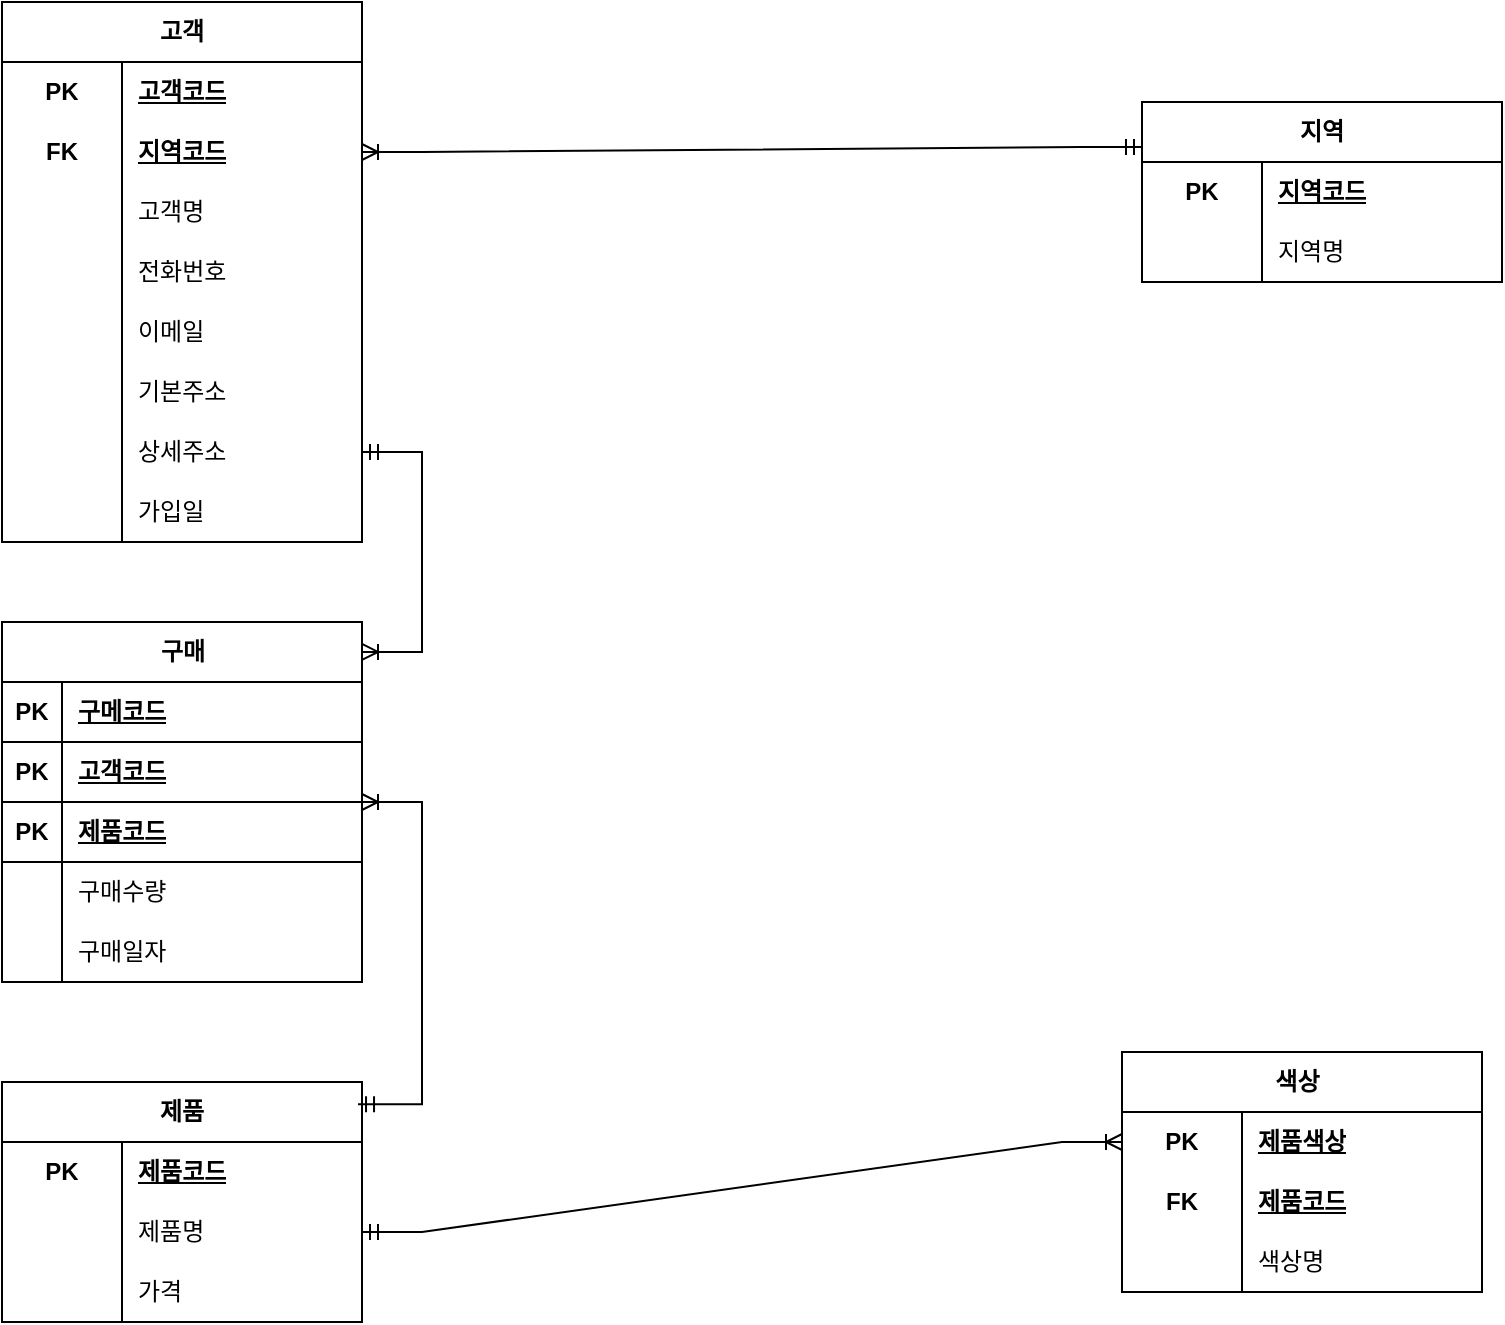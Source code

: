 <mxfile version="23.0.2" type="github" pages="2">
  <diagram name="릴레이션" id="ezuB_c45EYs4TVL3DH2z">
    <mxGraphModel dx="880" dy="783" grid="1" gridSize="10" guides="1" tooltips="1" connect="1" arrows="1" fold="1" page="1" pageScale="1" pageWidth="827" pageHeight="1169" math="0" shadow="0">
      <root>
        <mxCell id="0" />
        <mxCell id="1" parent="0" />
        <mxCell id="uNgEk1ggKTEZdZ-Ui9ki-14" value="고객" style="shape=table;startSize=30;container=1;collapsible=1;childLayout=tableLayout;fixedRows=1;rowLines=0;fontStyle=1;align=center;resizeLast=1;html=1;whiteSpace=wrap;" vertex="1" parent="1">
          <mxGeometry x="60" y="30" width="180" height="270" as="geometry" />
        </mxCell>
        <mxCell id="uNgEk1ggKTEZdZ-Ui9ki-15" value="" style="shape=tableRow;horizontal=0;startSize=0;swimlaneHead=0;swimlaneBody=0;fillColor=none;collapsible=0;dropTarget=0;points=[[0,0.5],[1,0.5]];portConstraint=eastwest;top=0;left=0;right=0;bottom=0;html=1;" vertex="1" parent="uNgEk1ggKTEZdZ-Ui9ki-14">
          <mxGeometry y="30" width="180" height="30" as="geometry" />
        </mxCell>
        <mxCell id="uNgEk1ggKTEZdZ-Ui9ki-16" value="PK" style="shape=partialRectangle;connectable=0;fillColor=none;top=0;left=0;bottom=0;right=0;fontStyle=1;overflow=hidden;html=1;whiteSpace=wrap;" vertex="1" parent="uNgEk1ggKTEZdZ-Ui9ki-15">
          <mxGeometry width="60" height="30" as="geometry">
            <mxRectangle width="60" height="30" as="alternateBounds" />
          </mxGeometry>
        </mxCell>
        <mxCell id="uNgEk1ggKTEZdZ-Ui9ki-17" value="고객코드" style="shape=partialRectangle;connectable=0;fillColor=none;top=0;left=0;bottom=0;right=0;align=left;spacingLeft=6;fontStyle=5;overflow=hidden;html=1;whiteSpace=wrap;" vertex="1" parent="uNgEk1ggKTEZdZ-Ui9ki-15">
          <mxGeometry x="60" width="120" height="30" as="geometry">
            <mxRectangle width="120" height="30" as="alternateBounds" />
          </mxGeometry>
        </mxCell>
        <mxCell id="oqtkTmC7rJTMlchcro2h-4" value="" style="shape=tableRow;horizontal=0;startSize=0;swimlaneHead=0;swimlaneBody=0;fillColor=none;collapsible=0;dropTarget=0;points=[[0,0.5],[1,0.5]];portConstraint=eastwest;top=0;left=0;right=0;bottom=0;html=1;" vertex="1" parent="uNgEk1ggKTEZdZ-Ui9ki-14">
          <mxGeometry y="60" width="180" height="30" as="geometry" />
        </mxCell>
        <mxCell id="oqtkTmC7rJTMlchcro2h-5" value="FK" style="shape=partialRectangle;connectable=0;fillColor=none;top=0;left=0;bottom=0;right=0;fontStyle=1;overflow=hidden;html=1;whiteSpace=wrap;" vertex="1" parent="oqtkTmC7rJTMlchcro2h-4">
          <mxGeometry width="60" height="30" as="geometry">
            <mxRectangle width="60" height="30" as="alternateBounds" />
          </mxGeometry>
        </mxCell>
        <mxCell id="oqtkTmC7rJTMlchcro2h-6" value="지역코드" style="shape=partialRectangle;connectable=0;fillColor=none;top=0;left=0;bottom=0;right=0;align=left;spacingLeft=6;fontStyle=5;overflow=hidden;html=1;whiteSpace=wrap;" vertex="1" parent="oqtkTmC7rJTMlchcro2h-4">
          <mxGeometry x="60" width="120" height="30" as="geometry">
            <mxRectangle width="120" height="30" as="alternateBounds" />
          </mxGeometry>
        </mxCell>
        <mxCell id="uNgEk1ggKTEZdZ-Ui9ki-21" value="" style="shape=tableRow;horizontal=0;startSize=0;swimlaneHead=0;swimlaneBody=0;fillColor=none;collapsible=0;dropTarget=0;points=[[0,0.5],[1,0.5]];portConstraint=eastwest;top=0;left=0;right=0;bottom=0;html=1;" vertex="1" parent="uNgEk1ggKTEZdZ-Ui9ki-14">
          <mxGeometry y="90" width="180" height="30" as="geometry" />
        </mxCell>
        <mxCell id="uNgEk1ggKTEZdZ-Ui9ki-22" value="" style="shape=partialRectangle;connectable=0;fillColor=none;top=0;left=0;bottom=0;right=0;editable=1;overflow=hidden;html=1;whiteSpace=wrap;" vertex="1" parent="uNgEk1ggKTEZdZ-Ui9ki-21">
          <mxGeometry width="60" height="30" as="geometry">
            <mxRectangle width="60" height="30" as="alternateBounds" />
          </mxGeometry>
        </mxCell>
        <mxCell id="uNgEk1ggKTEZdZ-Ui9ki-23" value="고객명&lt;span style=&quot;white-space: pre;&quot;&gt;&#x9;&lt;/span&gt;" style="shape=partialRectangle;connectable=0;fillColor=none;top=0;left=0;bottom=0;right=0;align=left;spacingLeft=6;overflow=hidden;html=1;whiteSpace=wrap;" vertex="1" parent="uNgEk1ggKTEZdZ-Ui9ki-21">
          <mxGeometry x="60" width="120" height="30" as="geometry">
            <mxRectangle width="120" height="30" as="alternateBounds" />
          </mxGeometry>
        </mxCell>
        <mxCell id="uNgEk1ggKTEZdZ-Ui9ki-24" value="" style="shape=tableRow;horizontal=0;startSize=0;swimlaneHead=0;swimlaneBody=0;fillColor=none;collapsible=0;dropTarget=0;points=[[0,0.5],[1,0.5]];portConstraint=eastwest;top=0;left=0;right=0;bottom=0;html=1;" vertex="1" parent="uNgEk1ggKTEZdZ-Ui9ki-14">
          <mxGeometry y="120" width="180" height="30" as="geometry" />
        </mxCell>
        <mxCell id="uNgEk1ggKTEZdZ-Ui9ki-25" value="" style="shape=partialRectangle;connectable=0;fillColor=none;top=0;left=0;bottom=0;right=0;editable=1;overflow=hidden;html=1;whiteSpace=wrap;" vertex="1" parent="uNgEk1ggKTEZdZ-Ui9ki-24">
          <mxGeometry width="60" height="30" as="geometry">
            <mxRectangle width="60" height="30" as="alternateBounds" />
          </mxGeometry>
        </mxCell>
        <mxCell id="uNgEk1ggKTEZdZ-Ui9ki-26" value="전화번호" style="shape=partialRectangle;connectable=0;fillColor=none;top=0;left=0;bottom=0;right=0;align=left;spacingLeft=6;overflow=hidden;html=1;whiteSpace=wrap;" vertex="1" parent="uNgEk1ggKTEZdZ-Ui9ki-24">
          <mxGeometry x="60" width="120" height="30" as="geometry">
            <mxRectangle width="120" height="30" as="alternateBounds" />
          </mxGeometry>
        </mxCell>
        <mxCell id="uNgEk1ggKTEZdZ-Ui9ki-40" value="" style="shape=tableRow;horizontal=0;startSize=0;swimlaneHead=0;swimlaneBody=0;fillColor=none;collapsible=0;dropTarget=0;points=[[0,0.5],[1,0.5]];portConstraint=eastwest;top=0;left=0;right=0;bottom=0;html=1;" vertex="1" parent="uNgEk1ggKTEZdZ-Ui9ki-14">
          <mxGeometry y="150" width="180" height="30" as="geometry" />
        </mxCell>
        <mxCell id="uNgEk1ggKTEZdZ-Ui9ki-41" value="" style="shape=partialRectangle;connectable=0;fillColor=none;top=0;left=0;bottom=0;right=0;editable=1;overflow=hidden;html=1;whiteSpace=wrap;" vertex="1" parent="uNgEk1ggKTEZdZ-Ui9ki-40">
          <mxGeometry width="60" height="30" as="geometry">
            <mxRectangle width="60" height="30" as="alternateBounds" />
          </mxGeometry>
        </mxCell>
        <mxCell id="uNgEk1ggKTEZdZ-Ui9ki-42" value="이메일" style="shape=partialRectangle;connectable=0;fillColor=none;top=0;left=0;bottom=0;right=0;align=left;spacingLeft=6;overflow=hidden;html=1;whiteSpace=wrap;" vertex="1" parent="uNgEk1ggKTEZdZ-Ui9ki-40">
          <mxGeometry x="60" width="120" height="30" as="geometry">
            <mxRectangle width="120" height="30" as="alternateBounds" />
          </mxGeometry>
        </mxCell>
        <mxCell id="uNgEk1ggKTEZdZ-Ui9ki-43" value="" style="shape=tableRow;horizontal=0;startSize=0;swimlaneHead=0;swimlaneBody=0;fillColor=none;collapsible=0;dropTarget=0;points=[[0,0.5],[1,0.5]];portConstraint=eastwest;top=0;left=0;right=0;bottom=0;html=1;" vertex="1" parent="uNgEk1ggKTEZdZ-Ui9ki-14">
          <mxGeometry y="180" width="180" height="30" as="geometry" />
        </mxCell>
        <mxCell id="uNgEk1ggKTEZdZ-Ui9ki-44" value="" style="shape=partialRectangle;connectable=0;fillColor=none;top=0;left=0;bottom=0;right=0;editable=1;overflow=hidden;html=1;whiteSpace=wrap;" vertex="1" parent="uNgEk1ggKTEZdZ-Ui9ki-43">
          <mxGeometry width="60" height="30" as="geometry">
            <mxRectangle width="60" height="30" as="alternateBounds" />
          </mxGeometry>
        </mxCell>
        <mxCell id="uNgEk1ggKTEZdZ-Ui9ki-45" value="기본주소&lt;span style=&quot;white-space: pre;&quot;&gt;&#x9;&lt;/span&gt;" style="shape=partialRectangle;connectable=0;fillColor=none;top=0;left=0;bottom=0;right=0;align=left;spacingLeft=6;overflow=hidden;html=1;whiteSpace=wrap;" vertex="1" parent="uNgEk1ggKTEZdZ-Ui9ki-43">
          <mxGeometry x="60" width="120" height="30" as="geometry">
            <mxRectangle width="120" height="30" as="alternateBounds" />
          </mxGeometry>
        </mxCell>
        <mxCell id="uNgEk1ggKTEZdZ-Ui9ki-46" value="" style="shape=tableRow;horizontal=0;startSize=0;swimlaneHead=0;swimlaneBody=0;fillColor=none;collapsible=0;dropTarget=0;points=[[0,0.5],[1,0.5]];portConstraint=eastwest;top=0;left=0;right=0;bottom=0;html=1;" vertex="1" parent="uNgEk1ggKTEZdZ-Ui9ki-14">
          <mxGeometry y="210" width="180" height="30" as="geometry" />
        </mxCell>
        <mxCell id="uNgEk1ggKTEZdZ-Ui9ki-47" value="" style="shape=partialRectangle;connectable=0;fillColor=none;top=0;left=0;bottom=0;right=0;editable=1;overflow=hidden;html=1;whiteSpace=wrap;" vertex="1" parent="uNgEk1ggKTEZdZ-Ui9ki-46">
          <mxGeometry width="60" height="30" as="geometry">
            <mxRectangle width="60" height="30" as="alternateBounds" />
          </mxGeometry>
        </mxCell>
        <mxCell id="uNgEk1ggKTEZdZ-Ui9ki-48" value="상세주소" style="shape=partialRectangle;connectable=0;fillColor=none;top=0;left=0;bottom=0;right=0;align=left;spacingLeft=6;overflow=hidden;html=1;whiteSpace=wrap;" vertex="1" parent="uNgEk1ggKTEZdZ-Ui9ki-46">
          <mxGeometry x="60" width="120" height="30" as="geometry">
            <mxRectangle width="120" height="30" as="alternateBounds" />
          </mxGeometry>
        </mxCell>
        <mxCell id="uNgEk1ggKTEZdZ-Ui9ki-49" value="" style="shape=tableRow;horizontal=0;startSize=0;swimlaneHead=0;swimlaneBody=0;fillColor=none;collapsible=0;dropTarget=0;points=[[0,0.5],[1,0.5]];portConstraint=eastwest;top=0;left=0;right=0;bottom=0;html=1;" vertex="1" parent="uNgEk1ggKTEZdZ-Ui9ki-14">
          <mxGeometry y="240" width="180" height="30" as="geometry" />
        </mxCell>
        <mxCell id="uNgEk1ggKTEZdZ-Ui9ki-50" value="" style="shape=partialRectangle;connectable=0;fillColor=none;top=0;left=0;bottom=0;right=0;editable=1;overflow=hidden;html=1;whiteSpace=wrap;" vertex="1" parent="uNgEk1ggKTEZdZ-Ui9ki-49">
          <mxGeometry width="60" height="30" as="geometry">
            <mxRectangle width="60" height="30" as="alternateBounds" />
          </mxGeometry>
        </mxCell>
        <mxCell id="uNgEk1ggKTEZdZ-Ui9ki-51" value="가입일" style="shape=partialRectangle;connectable=0;fillColor=none;top=0;left=0;bottom=0;right=0;align=left;spacingLeft=6;overflow=hidden;html=1;whiteSpace=wrap;" vertex="1" parent="uNgEk1ggKTEZdZ-Ui9ki-49">
          <mxGeometry x="60" width="120" height="30" as="geometry">
            <mxRectangle width="120" height="30" as="alternateBounds" />
          </mxGeometry>
        </mxCell>
        <mxCell id="uNgEk1ggKTEZdZ-Ui9ki-27" value="지역" style="shape=table;startSize=30;container=1;collapsible=1;childLayout=tableLayout;fixedRows=1;rowLines=0;fontStyle=1;align=center;resizeLast=1;html=1;whiteSpace=wrap;" vertex="1" parent="1">
          <mxGeometry x="630" y="80" width="180" height="90" as="geometry" />
        </mxCell>
        <mxCell id="uNgEk1ggKTEZdZ-Ui9ki-28" value="" style="shape=tableRow;horizontal=0;startSize=0;swimlaneHead=0;swimlaneBody=0;fillColor=none;collapsible=0;dropTarget=0;points=[[0,0.5],[1,0.5]];portConstraint=eastwest;top=0;left=0;right=0;bottom=0;html=1;" vertex="1" parent="uNgEk1ggKTEZdZ-Ui9ki-27">
          <mxGeometry y="30" width="180" height="30" as="geometry" />
        </mxCell>
        <mxCell id="uNgEk1ggKTEZdZ-Ui9ki-29" value="PK" style="shape=partialRectangle;connectable=0;fillColor=none;top=0;left=0;bottom=0;right=0;fontStyle=1;overflow=hidden;html=1;whiteSpace=wrap;" vertex="1" parent="uNgEk1ggKTEZdZ-Ui9ki-28">
          <mxGeometry width="60" height="30" as="geometry">
            <mxRectangle width="60" height="30" as="alternateBounds" />
          </mxGeometry>
        </mxCell>
        <mxCell id="uNgEk1ggKTEZdZ-Ui9ki-30" value="지역코드" style="shape=partialRectangle;connectable=0;fillColor=none;top=0;left=0;bottom=0;right=0;align=left;spacingLeft=6;fontStyle=5;overflow=hidden;html=1;whiteSpace=wrap;" vertex="1" parent="uNgEk1ggKTEZdZ-Ui9ki-28">
          <mxGeometry x="60" width="120" height="30" as="geometry">
            <mxRectangle width="120" height="30" as="alternateBounds" />
          </mxGeometry>
        </mxCell>
        <mxCell id="uNgEk1ggKTEZdZ-Ui9ki-34" value="" style="shape=tableRow;horizontal=0;startSize=0;swimlaneHead=0;swimlaneBody=0;fillColor=none;collapsible=0;dropTarget=0;points=[[0,0.5],[1,0.5]];portConstraint=eastwest;top=0;left=0;right=0;bottom=0;html=1;" vertex="1" parent="uNgEk1ggKTEZdZ-Ui9ki-27">
          <mxGeometry y="60" width="180" height="30" as="geometry" />
        </mxCell>
        <mxCell id="uNgEk1ggKTEZdZ-Ui9ki-35" value="" style="shape=partialRectangle;connectable=0;fillColor=none;top=0;left=0;bottom=0;right=0;editable=1;overflow=hidden;html=1;whiteSpace=wrap;" vertex="1" parent="uNgEk1ggKTEZdZ-Ui9ki-34">
          <mxGeometry width="60" height="30" as="geometry">
            <mxRectangle width="60" height="30" as="alternateBounds" />
          </mxGeometry>
        </mxCell>
        <mxCell id="uNgEk1ggKTEZdZ-Ui9ki-36" value="지역명" style="shape=partialRectangle;connectable=0;fillColor=none;top=0;left=0;bottom=0;right=0;align=left;spacingLeft=6;overflow=hidden;html=1;whiteSpace=wrap;" vertex="1" parent="uNgEk1ggKTEZdZ-Ui9ki-34">
          <mxGeometry x="60" width="120" height="30" as="geometry">
            <mxRectangle width="120" height="30" as="alternateBounds" />
          </mxGeometry>
        </mxCell>
        <mxCell id="uNgEk1ggKTEZdZ-Ui9ki-65" value="" style="edgeStyle=entityRelationEdgeStyle;fontSize=12;html=1;endArrow=ERoneToMany;startArrow=ERmandOne;rounded=0;entryX=1;entryY=0.5;entryDx=0;entryDy=0;exitX=0;exitY=0.25;exitDx=0;exitDy=0;" edge="1" parent="1" source="uNgEk1ggKTEZdZ-Ui9ki-27" target="oqtkTmC7rJTMlchcro2h-4">
          <mxGeometry width="100" height="100" relative="1" as="geometry">
            <mxPoint x="360" y="450" as="sourcePoint" />
            <mxPoint x="460" y="350" as="targetPoint" />
          </mxGeometry>
        </mxCell>
        <mxCell id="uNgEk1ggKTEZdZ-Ui9ki-82" value="색상&lt;span style=&quot;white-space: pre;&quot;&gt;&#x9;&lt;/span&gt;" style="shape=table;startSize=30;container=1;collapsible=1;childLayout=tableLayout;fixedRows=1;rowLines=0;fontStyle=1;align=center;resizeLast=1;html=1;whiteSpace=wrap;" vertex="1" parent="1">
          <mxGeometry x="620" y="555" width="180" height="120" as="geometry" />
        </mxCell>
        <mxCell id="uNgEk1ggKTEZdZ-Ui9ki-83" value="" style="shape=tableRow;horizontal=0;startSize=0;swimlaneHead=0;swimlaneBody=0;fillColor=none;collapsible=0;dropTarget=0;points=[[0,0.5],[1,0.5]];portConstraint=eastwest;top=0;left=0;right=0;bottom=0;html=1;" vertex="1" parent="uNgEk1ggKTEZdZ-Ui9ki-82">
          <mxGeometry y="30" width="180" height="30" as="geometry" />
        </mxCell>
        <mxCell id="uNgEk1ggKTEZdZ-Ui9ki-84" value="PK" style="shape=partialRectangle;connectable=0;fillColor=none;top=0;left=0;bottom=0;right=0;fontStyle=1;overflow=hidden;html=1;whiteSpace=wrap;" vertex="1" parent="uNgEk1ggKTEZdZ-Ui9ki-83">
          <mxGeometry width="60" height="30" as="geometry">
            <mxRectangle width="60" height="30" as="alternateBounds" />
          </mxGeometry>
        </mxCell>
        <mxCell id="uNgEk1ggKTEZdZ-Ui9ki-85" value="제품색상" style="shape=partialRectangle;connectable=0;fillColor=none;top=0;left=0;bottom=0;right=0;align=left;spacingLeft=6;fontStyle=5;overflow=hidden;html=1;whiteSpace=wrap;" vertex="1" parent="uNgEk1ggKTEZdZ-Ui9ki-83">
          <mxGeometry x="60" width="120" height="30" as="geometry">
            <mxRectangle width="120" height="30" as="alternateBounds" />
          </mxGeometry>
        </mxCell>
        <mxCell id="oqtkTmC7rJTMlchcro2h-7" value="" style="shape=tableRow;horizontal=0;startSize=0;swimlaneHead=0;swimlaneBody=0;fillColor=none;collapsible=0;dropTarget=0;points=[[0,0.5],[1,0.5]];portConstraint=eastwest;top=0;left=0;right=0;bottom=0;html=1;" vertex="1" parent="uNgEk1ggKTEZdZ-Ui9ki-82">
          <mxGeometry y="60" width="180" height="30" as="geometry" />
        </mxCell>
        <mxCell id="oqtkTmC7rJTMlchcro2h-8" value="FK" style="shape=partialRectangle;connectable=0;fillColor=none;top=0;left=0;bottom=0;right=0;fontStyle=1;overflow=hidden;html=1;whiteSpace=wrap;" vertex="1" parent="oqtkTmC7rJTMlchcro2h-7">
          <mxGeometry width="60" height="30" as="geometry">
            <mxRectangle width="60" height="30" as="alternateBounds" />
          </mxGeometry>
        </mxCell>
        <mxCell id="oqtkTmC7rJTMlchcro2h-9" value="제품코드" style="shape=partialRectangle;connectable=0;fillColor=none;top=0;left=0;bottom=0;right=0;align=left;spacingLeft=6;fontStyle=5;overflow=hidden;html=1;whiteSpace=wrap;" vertex="1" parent="oqtkTmC7rJTMlchcro2h-7">
          <mxGeometry x="60" width="120" height="30" as="geometry">
            <mxRectangle width="120" height="30" as="alternateBounds" />
          </mxGeometry>
        </mxCell>
        <mxCell id="oqtkTmC7rJTMlchcro2h-19" value="" style="shape=tableRow;horizontal=0;startSize=0;swimlaneHead=0;swimlaneBody=0;fillColor=none;collapsible=0;dropTarget=0;points=[[0,0.5],[1,0.5]];portConstraint=eastwest;top=0;left=0;right=0;bottom=0;" vertex="1" parent="uNgEk1ggKTEZdZ-Ui9ki-82">
          <mxGeometry y="90" width="180" height="30" as="geometry" />
        </mxCell>
        <mxCell id="oqtkTmC7rJTMlchcro2h-20" value="" style="shape=partialRectangle;connectable=0;fillColor=none;top=0;left=0;bottom=0;right=0;editable=1;overflow=hidden;whiteSpace=wrap;html=1;" vertex="1" parent="oqtkTmC7rJTMlchcro2h-19">
          <mxGeometry width="60" height="30" as="geometry">
            <mxRectangle width="60" height="30" as="alternateBounds" />
          </mxGeometry>
        </mxCell>
        <mxCell id="oqtkTmC7rJTMlchcro2h-21" value="색상명" style="shape=partialRectangle;connectable=0;fillColor=none;top=0;left=0;bottom=0;right=0;align=left;spacingLeft=6;overflow=hidden;whiteSpace=wrap;html=1;" vertex="1" parent="oqtkTmC7rJTMlchcro2h-19">
          <mxGeometry x="60" width="120" height="30" as="geometry">
            <mxRectangle width="120" height="30" as="alternateBounds" />
          </mxGeometry>
        </mxCell>
        <mxCell id="uNgEk1ggKTEZdZ-Ui9ki-89" value="" style="edgeStyle=entityRelationEdgeStyle;fontSize=12;html=1;endArrow=ERoneToMany;startArrow=ERmandOne;rounded=0;exitX=1;exitY=0.5;exitDx=0;exitDy=0;entryX=0;entryY=0.5;entryDx=0;entryDy=0;" edge="1" parent="1" target="uNgEk1ggKTEZdZ-Ui9ki-83">
          <mxGeometry width="100" height="100" relative="1" as="geometry">
            <mxPoint x="240" y="645" as="sourcePoint" />
            <mxPoint x="460" y="350" as="targetPoint" />
          </mxGeometry>
        </mxCell>
        <mxCell id="uNgEk1ggKTEZdZ-Ui9ki-112" value="구매" style="shape=table;startSize=30;container=1;collapsible=1;childLayout=tableLayout;fixedRows=1;rowLines=0;fontStyle=1;align=center;resizeLast=1;html=1;" vertex="1" parent="1">
          <mxGeometry x="60" y="340" width="180" height="180" as="geometry" />
        </mxCell>
        <mxCell id="oqtkTmC7rJTMlchcro2h-26" value="" style="shape=tableRow;horizontal=0;startSize=0;swimlaneHead=0;swimlaneBody=0;fillColor=none;collapsible=0;dropTarget=0;points=[[0,0.5],[1,0.5]];portConstraint=eastwest;top=0;left=0;right=0;bottom=1;" vertex="1" parent="uNgEk1ggKTEZdZ-Ui9ki-112">
          <mxGeometry y="30" width="180" height="30" as="geometry" />
        </mxCell>
        <mxCell id="oqtkTmC7rJTMlchcro2h-27" value="PK" style="shape=partialRectangle;connectable=0;fillColor=none;top=0;left=0;bottom=0;right=0;fontStyle=1;overflow=hidden;whiteSpace=wrap;html=1;" vertex="1" parent="oqtkTmC7rJTMlchcro2h-26">
          <mxGeometry width="30" height="30" as="geometry">
            <mxRectangle width="30" height="30" as="alternateBounds" />
          </mxGeometry>
        </mxCell>
        <mxCell id="oqtkTmC7rJTMlchcro2h-28" value="구메코드" style="shape=partialRectangle;connectable=0;fillColor=none;top=0;left=0;bottom=0;right=0;align=left;spacingLeft=6;fontStyle=5;overflow=hidden;whiteSpace=wrap;html=1;" vertex="1" parent="oqtkTmC7rJTMlchcro2h-26">
          <mxGeometry x="30" width="150" height="30" as="geometry">
            <mxRectangle width="150" height="30" as="alternateBounds" />
          </mxGeometry>
        </mxCell>
        <mxCell id="oqtkTmC7rJTMlchcro2h-44" value="" style="shape=tableRow;horizontal=0;startSize=0;swimlaneHead=0;swimlaneBody=0;fillColor=none;collapsible=0;dropTarget=0;points=[[0,0.5],[1,0.5]];portConstraint=eastwest;top=0;left=0;right=0;bottom=1;" vertex="1" parent="uNgEk1ggKTEZdZ-Ui9ki-112">
          <mxGeometry y="60" width="180" height="30" as="geometry" />
        </mxCell>
        <mxCell id="oqtkTmC7rJTMlchcro2h-45" value="PK" style="shape=partialRectangle;connectable=0;fillColor=none;top=0;left=0;bottom=0;right=0;fontStyle=1;overflow=hidden;whiteSpace=wrap;html=1;" vertex="1" parent="oqtkTmC7rJTMlchcro2h-44">
          <mxGeometry width="30" height="30" as="geometry">
            <mxRectangle width="30" height="30" as="alternateBounds" />
          </mxGeometry>
        </mxCell>
        <mxCell id="oqtkTmC7rJTMlchcro2h-46" value="고객코드" style="shape=partialRectangle;connectable=0;fillColor=none;top=0;left=0;bottom=0;right=0;align=left;spacingLeft=6;fontStyle=5;overflow=hidden;whiteSpace=wrap;html=1;" vertex="1" parent="oqtkTmC7rJTMlchcro2h-44">
          <mxGeometry x="30" width="150" height="30" as="geometry">
            <mxRectangle width="150" height="30" as="alternateBounds" />
          </mxGeometry>
        </mxCell>
        <mxCell id="oqtkTmC7rJTMlchcro2h-41" value="" style="shape=tableRow;horizontal=0;startSize=0;swimlaneHead=0;swimlaneBody=0;fillColor=none;collapsible=0;dropTarget=0;points=[[0,0.5],[1,0.5]];portConstraint=eastwest;top=0;left=0;right=0;bottom=1;" vertex="1" parent="uNgEk1ggKTEZdZ-Ui9ki-112">
          <mxGeometry y="90" width="180" height="30" as="geometry" />
        </mxCell>
        <mxCell id="oqtkTmC7rJTMlchcro2h-42" value="PK" style="shape=partialRectangle;connectable=0;fillColor=none;top=0;left=0;bottom=0;right=0;fontStyle=1;overflow=hidden;whiteSpace=wrap;html=1;" vertex="1" parent="oqtkTmC7rJTMlchcro2h-41">
          <mxGeometry width="30" height="30" as="geometry">
            <mxRectangle width="30" height="30" as="alternateBounds" />
          </mxGeometry>
        </mxCell>
        <mxCell id="oqtkTmC7rJTMlchcro2h-43" value="제품코드" style="shape=partialRectangle;connectable=0;fillColor=none;top=0;left=0;bottom=0;right=0;align=left;spacingLeft=6;fontStyle=5;overflow=hidden;whiteSpace=wrap;html=1;" vertex="1" parent="oqtkTmC7rJTMlchcro2h-41">
          <mxGeometry x="30" width="150" height="30" as="geometry">
            <mxRectangle width="150" height="30" as="alternateBounds" />
          </mxGeometry>
        </mxCell>
        <mxCell id="uNgEk1ggKTEZdZ-Ui9ki-116" value="" style="shape=tableRow;horizontal=0;startSize=0;swimlaneHead=0;swimlaneBody=0;fillColor=none;collapsible=0;dropTarget=0;points=[[0,0.5],[1,0.5]];portConstraint=eastwest;top=0;left=0;right=0;bottom=0;" vertex="1" parent="uNgEk1ggKTEZdZ-Ui9ki-112">
          <mxGeometry y="120" width="180" height="30" as="geometry" />
        </mxCell>
        <mxCell id="uNgEk1ggKTEZdZ-Ui9ki-117" value="" style="shape=partialRectangle;connectable=0;fillColor=none;top=0;left=0;bottom=0;right=0;editable=1;overflow=hidden;whiteSpace=wrap;html=1;" vertex="1" parent="uNgEk1ggKTEZdZ-Ui9ki-116">
          <mxGeometry width="30" height="30" as="geometry">
            <mxRectangle width="30" height="30" as="alternateBounds" />
          </mxGeometry>
        </mxCell>
        <mxCell id="uNgEk1ggKTEZdZ-Ui9ki-118" value="구매수량" style="shape=partialRectangle;connectable=0;fillColor=none;top=0;left=0;bottom=0;right=0;align=left;spacingLeft=6;overflow=hidden;whiteSpace=wrap;html=1;" vertex="1" parent="uNgEk1ggKTEZdZ-Ui9ki-116">
          <mxGeometry x="30" width="150" height="30" as="geometry">
            <mxRectangle width="150" height="30" as="alternateBounds" />
          </mxGeometry>
        </mxCell>
        <mxCell id="uNgEk1ggKTEZdZ-Ui9ki-119" value="" style="shape=tableRow;horizontal=0;startSize=0;swimlaneHead=0;swimlaneBody=0;fillColor=none;collapsible=0;dropTarget=0;points=[[0,0.5],[1,0.5]];portConstraint=eastwest;top=0;left=0;right=0;bottom=0;" vertex="1" parent="uNgEk1ggKTEZdZ-Ui9ki-112">
          <mxGeometry y="150" width="180" height="30" as="geometry" />
        </mxCell>
        <mxCell id="uNgEk1ggKTEZdZ-Ui9ki-120" value="" style="shape=partialRectangle;connectable=0;fillColor=none;top=0;left=0;bottom=0;right=0;editable=1;overflow=hidden;whiteSpace=wrap;html=1;" vertex="1" parent="uNgEk1ggKTEZdZ-Ui9ki-119">
          <mxGeometry width="30" height="30" as="geometry">
            <mxRectangle width="30" height="30" as="alternateBounds" />
          </mxGeometry>
        </mxCell>
        <mxCell id="uNgEk1ggKTEZdZ-Ui9ki-121" value="구매일자" style="shape=partialRectangle;connectable=0;fillColor=none;top=0;left=0;bottom=0;right=0;align=left;spacingLeft=6;overflow=hidden;whiteSpace=wrap;html=1;" vertex="1" parent="uNgEk1ggKTEZdZ-Ui9ki-119">
          <mxGeometry x="30" width="150" height="30" as="geometry">
            <mxRectangle width="150" height="30" as="alternateBounds" />
          </mxGeometry>
        </mxCell>
        <mxCell id="uNgEk1ggKTEZdZ-Ui9ki-90" value="제품" style="shape=table;startSize=30;container=1;collapsible=1;childLayout=tableLayout;fixedRows=1;rowLines=0;fontStyle=1;align=center;resizeLast=1;html=1;whiteSpace=wrap;" vertex="1" parent="1">
          <mxGeometry x="60" y="570" width="180" height="120" as="geometry" />
        </mxCell>
        <mxCell id="uNgEk1ggKTEZdZ-Ui9ki-91" value="" style="shape=tableRow;horizontal=0;startSize=0;swimlaneHead=0;swimlaneBody=0;fillColor=none;collapsible=0;dropTarget=0;points=[[0,0.5],[1,0.5]];portConstraint=eastwest;top=0;left=0;right=0;bottom=0;html=1;" vertex="1" parent="uNgEk1ggKTEZdZ-Ui9ki-90">
          <mxGeometry y="30" width="180" height="30" as="geometry" />
        </mxCell>
        <mxCell id="uNgEk1ggKTEZdZ-Ui9ki-92" value="PK" style="shape=partialRectangle;connectable=0;fillColor=none;top=0;left=0;bottom=0;right=0;fontStyle=1;overflow=hidden;html=1;whiteSpace=wrap;" vertex="1" parent="uNgEk1ggKTEZdZ-Ui9ki-91">
          <mxGeometry width="60" height="30" as="geometry">
            <mxRectangle width="60" height="30" as="alternateBounds" />
          </mxGeometry>
        </mxCell>
        <mxCell id="uNgEk1ggKTEZdZ-Ui9ki-93" value="제품코드" style="shape=partialRectangle;connectable=0;fillColor=none;top=0;left=0;bottom=0;right=0;align=left;spacingLeft=6;fontStyle=5;overflow=hidden;html=1;whiteSpace=wrap;" vertex="1" parent="uNgEk1ggKTEZdZ-Ui9ki-91">
          <mxGeometry x="60" width="120" height="30" as="geometry">
            <mxRectangle width="120" height="30" as="alternateBounds" />
          </mxGeometry>
        </mxCell>
        <mxCell id="uNgEk1ggKTEZdZ-Ui9ki-97" value="" style="shape=tableRow;horizontal=0;startSize=0;swimlaneHead=0;swimlaneBody=0;fillColor=none;collapsible=0;dropTarget=0;points=[[0,0.5],[1,0.5]];portConstraint=eastwest;top=0;left=0;right=0;bottom=0;html=1;" vertex="1" parent="uNgEk1ggKTEZdZ-Ui9ki-90">
          <mxGeometry y="60" width="180" height="30" as="geometry" />
        </mxCell>
        <mxCell id="uNgEk1ggKTEZdZ-Ui9ki-98" value="" style="shape=partialRectangle;connectable=0;fillColor=none;top=0;left=0;bottom=0;right=0;editable=1;overflow=hidden;html=1;whiteSpace=wrap;" vertex="1" parent="uNgEk1ggKTEZdZ-Ui9ki-97">
          <mxGeometry width="60" height="30" as="geometry">
            <mxRectangle width="60" height="30" as="alternateBounds" />
          </mxGeometry>
        </mxCell>
        <mxCell id="uNgEk1ggKTEZdZ-Ui9ki-99" value="제품명" style="shape=partialRectangle;connectable=0;fillColor=none;top=0;left=0;bottom=0;right=0;align=left;spacingLeft=6;overflow=hidden;html=1;whiteSpace=wrap;" vertex="1" parent="uNgEk1ggKTEZdZ-Ui9ki-97">
          <mxGeometry x="60" width="120" height="30" as="geometry">
            <mxRectangle width="120" height="30" as="alternateBounds" />
          </mxGeometry>
        </mxCell>
        <mxCell id="uNgEk1ggKTEZdZ-Ui9ki-100" value="" style="shape=tableRow;horizontal=0;startSize=0;swimlaneHead=0;swimlaneBody=0;fillColor=none;collapsible=0;dropTarget=0;points=[[0,0.5],[1,0.5]];portConstraint=eastwest;top=0;left=0;right=0;bottom=0;html=1;" vertex="1" parent="uNgEk1ggKTEZdZ-Ui9ki-90">
          <mxGeometry y="90" width="180" height="30" as="geometry" />
        </mxCell>
        <mxCell id="uNgEk1ggKTEZdZ-Ui9ki-101" value="" style="shape=partialRectangle;connectable=0;fillColor=none;top=0;left=0;bottom=0;right=0;editable=1;overflow=hidden;html=1;whiteSpace=wrap;" vertex="1" parent="uNgEk1ggKTEZdZ-Ui9ki-100">
          <mxGeometry width="60" height="30" as="geometry">
            <mxRectangle width="60" height="30" as="alternateBounds" />
          </mxGeometry>
        </mxCell>
        <mxCell id="uNgEk1ggKTEZdZ-Ui9ki-102" value="가격" style="shape=partialRectangle;connectable=0;fillColor=none;top=0;left=0;bottom=0;right=0;align=left;spacingLeft=6;overflow=hidden;html=1;whiteSpace=wrap;" vertex="1" parent="uNgEk1ggKTEZdZ-Ui9ki-100">
          <mxGeometry x="60" width="120" height="30" as="geometry">
            <mxRectangle width="120" height="30" as="alternateBounds" />
          </mxGeometry>
        </mxCell>
        <mxCell id="oqtkTmC7rJTMlchcro2h-47" value="" style="edgeStyle=entityRelationEdgeStyle;fontSize=12;html=1;endArrow=ERoneToMany;startArrow=ERmandOne;rounded=0;exitX=1;exitY=0.5;exitDx=0;exitDy=0;entryX=1;entryY=0.083;entryDx=0;entryDy=0;entryPerimeter=0;" edge="1" parent="1" source="uNgEk1ggKTEZdZ-Ui9ki-46" target="uNgEk1ggKTEZdZ-Ui9ki-112">
          <mxGeometry width="100" height="100" relative="1" as="geometry">
            <mxPoint x="360" y="430" as="sourcePoint" />
            <mxPoint x="460" y="330" as="targetPoint" />
          </mxGeometry>
        </mxCell>
        <mxCell id="oqtkTmC7rJTMlchcro2h-48" value="" style="edgeStyle=entityRelationEdgeStyle;fontSize=12;html=1;endArrow=ERoneToMany;startArrow=ERmandOne;rounded=0;exitX=0.989;exitY=0.093;exitDx=0;exitDy=0;exitPerimeter=0;" edge="1" parent="1" source="uNgEk1ggKTEZdZ-Ui9ki-90" target="uNgEk1ggKTEZdZ-Ui9ki-112">
          <mxGeometry width="100" height="100" relative="1" as="geometry">
            <mxPoint x="360" y="430" as="sourcePoint" />
            <mxPoint x="460" y="330" as="targetPoint" />
          </mxGeometry>
        </mxCell>
      </root>
    </mxGraphModel>
  </diagram>
  <diagram id="MROkSExXNO2U7TZ9ANRX" name="ERD">
    <mxGraphModel dx="1707" dy="783" grid="1" gridSize="10" guides="1" tooltips="1" connect="1" arrows="1" fold="1" page="1" pageScale="1" pageWidth="827" pageHeight="1169" math="0" shadow="0">
      <root>
        <mxCell id="0" />
        <mxCell id="1" parent="0" />
        <mxCell id="9VfRtKLOtuC7hEaz9a6h-1" value="고객코드" style="ellipse;whiteSpace=wrap;html=1;align=center;fontStyle=4;" vertex="1" parent="1">
          <mxGeometry x="80" y="80" width="100" height="40" as="geometry" />
        </mxCell>
        <mxCell id="9VfRtKLOtuC7hEaz9a6h-2" value="지역" style="whiteSpace=wrap;html=1;align=center;" vertex="1" parent="1">
          <mxGeometry x="580" y="200" width="100" height="40" as="geometry" />
        </mxCell>
        <mxCell id="9VfRtKLOtuC7hEaz9a6h-3" value="고객" style="whiteSpace=wrap;html=1;align=center;" vertex="1" parent="1">
          <mxGeometry x="270" y="200" width="100" height="40" as="geometry" />
        </mxCell>
        <mxCell id="9VfRtKLOtuC7hEaz9a6h-4" value="&lt;span style=&quot;border-bottom: 1px dotted&quot;&gt;고객명&lt;/span&gt;" style="ellipse;whiteSpace=wrap;html=1;align=center;" vertex="1" parent="1">
          <mxGeometry x="80" y="120" width="100" height="40" as="geometry" />
        </mxCell>
        <mxCell id="9VfRtKLOtuC7hEaz9a6h-5" value="&lt;span style=&quot;border-bottom: 1px dotted&quot;&gt;전화번호&lt;/span&gt;" style="ellipse;whiteSpace=wrap;html=1;align=center;" vertex="1" parent="1">
          <mxGeometry x="80" y="160" width="100" height="40" as="geometry" />
        </mxCell>
        <mxCell id="9VfRtKLOtuC7hEaz9a6h-6" value="&lt;span style=&quot;border-bottom: 1px dotted&quot;&gt;이메일&lt;span style=&quot;white-space: pre;&quot;&gt;&#x9;&lt;/span&gt;&lt;/span&gt;" style="ellipse;whiteSpace=wrap;html=1;align=center;" vertex="1" parent="1">
          <mxGeometry x="80" y="200" width="100" height="40" as="geometry" />
        </mxCell>
        <mxCell id="9VfRtKLOtuC7hEaz9a6h-8" value="&lt;span style=&quot;border-bottom: 1px dotted&quot;&gt;주소&lt;/span&gt;" style="ellipse;whiteSpace=wrap;html=1;align=center;" vertex="1" parent="1">
          <mxGeometry x="80" y="240" width="100" height="40" as="geometry" />
        </mxCell>
        <mxCell id="9VfRtKLOtuC7hEaz9a6h-46" value="&lt;span style=&quot;border-bottom: 1px dotted&quot;&gt;가입일&lt;/span&gt;" style="ellipse;whiteSpace=wrap;html=1;align=center;" vertex="1" parent="1">
          <mxGeometry x="80" y="280" width="100" height="40" as="geometry" />
        </mxCell>
        <mxCell id="9VfRtKLOtuC7hEaz9a6h-47" value="" style="endArrow=none;html=1;rounded=0;exitX=0;exitY=0.5;exitDx=0;exitDy=0;entryX=1;entryY=0.5;entryDx=0;entryDy=0;" edge="1" parent="1" source="9VfRtKLOtuC7hEaz9a6h-3" target="9VfRtKLOtuC7hEaz9a6h-1">
          <mxGeometry relative="1" as="geometry">
            <mxPoint x="360" y="400" as="sourcePoint" />
            <mxPoint x="520" y="400" as="targetPoint" />
          </mxGeometry>
        </mxCell>
        <mxCell id="9VfRtKLOtuC7hEaz9a6h-48" value="" style="endArrow=none;html=1;rounded=0;exitX=0;exitY=0.5;exitDx=0;exitDy=0;entryX=1;entryY=0.5;entryDx=0;entryDy=0;" edge="1" parent="1" source="9VfRtKLOtuC7hEaz9a6h-3" target="9VfRtKLOtuC7hEaz9a6h-4">
          <mxGeometry relative="1" as="geometry">
            <mxPoint x="250" y="230" as="sourcePoint" />
            <mxPoint x="190" y="100" as="targetPoint" />
          </mxGeometry>
        </mxCell>
        <mxCell id="9VfRtKLOtuC7hEaz9a6h-49" value="" style="endArrow=none;html=1;rounded=0;exitX=0;exitY=0.5;exitDx=0;exitDy=0;entryX=1;entryY=0.5;entryDx=0;entryDy=0;" edge="1" parent="1" source="9VfRtKLOtuC7hEaz9a6h-3" target="9VfRtKLOtuC7hEaz9a6h-5">
          <mxGeometry relative="1" as="geometry">
            <mxPoint x="250" y="230" as="sourcePoint" />
            <mxPoint x="190" y="140" as="targetPoint" />
          </mxGeometry>
        </mxCell>
        <mxCell id="9VfRtKLOtuC7hEaz9a6h-50" value="" style="endArrow=none;html=1;rounded=0;exitX=0;exitY=0.5;exitDx=0;exitDy=0;entryX=1;entryY=0.5;entryDx=0;entryDy=0;" edge="1" parent="1" source="9VfRtKLOtuC7hEaz9a6h-3" target="9VfRtKLOtuC7hEaz9a6h-6">
          <mxGeometry relative="1" as="geometry">
            <mxPoint x="250" y="230" as="sourcePoint" />
            <mxPoint x="190" y="180" as="targetPoint" />
          </mxGeometry>
        </mxCell>
        <mxCell id="9VfRtKLOtuC7hEaz9a6h-51" value="" style="endArrow=none;html=1;rounded=0;exitX=0;exitY=0.5;exitDx=0;exitDy=0;entryX=1;entryY=0.5;entryDx=0;entryDy=0;" edge="1" parent="1" source="9VfRtKLOtuC7hEaz9a6h-3" target="9VfRtKLOtuC7hEaz9a6h-8">
          <mxGeometry relative="1" as="geometry">
            <mxPoint x="250" y="230" as="sourcePoint" />
            <mxPoint x="190" y="220" as="targetPoint" />
          </mxGeometry>
        </mxCell>
        <mxCell id="9VfRtKLOtuC7hEaz9a6h-53" value="" style="endArrow=none;html=1;rounded=0;entryX=1;entryY=0.5;entryDx=0;entryDy=0;exitX=0;exitY=0.5;exitDx=0;exitDy=0;" edge="1" parent="1" source="9VfRtKLOtuC7hEaz9a6h-3" target="9VfRtKLOtuC7hEaz9a6h-46">
          <mxGeometry relative="1" as="geometry">
            <mxPoint x="250" y="230" as="sourcePoint" />
            <mxPoint x="190" y="300" as="targetPoint" />
          </mxGeometry>
        </mxCell>
        <mxCell id="9VfRtKLOtuC7hEaz9a6h-54" value="지역코드" style="ellipse;whiteSpace=wrap;html=1;align=center;fontStyle=4;" vertex="1" parent="1">
          <mxGeometry x="710" y="180" width="100" height="40" as="geometry" />
        </mxCell>
        <mxCell id="9VfRtKLOtuC7hEaz9a6h-55" value="&lt;span style=&quot;border-bottom: 1px dotted&quot;&gt;지역명&lt;/span&gt;" style="ellipse;whiteSpace=wrap;html=1;align=center;" vertex="1" parent="1">
          <mxGeometry x="710" y="220" width="100" height="40" as="geometry" />
        </mxCell>
        <mxCell id="9VfRtKLOtuC7hEaz9a6h-56" value="" style="endArrow=none;html=1;rounded=0;exitX=0;exitY=0.5;exitDx=0;exitDy=0;entryX=1;entryY=0.5;entryDx=0;entryDy=0;" edge="1" parent="1" source="9VfRtKLOtuC7hEaz9a6h-54" target="9VfRtKLOtuC7hEaz9a6h-2">
          <mxGeometry relative="1" as="geometry">
            <mxPoint x="330" y="400" as="sourcePoint" />
            <mxPoint x="490" y="400" as="targetPoint" />
          </mxGeometry>
        </mxCell>
        <mxCell id="9VfRtKLOtuC7hEaz9a6h-57" value="" style="endArrow=none;html=1;rounded=0;exitX=0;exitY=0.5;exitDx=0;exitDy=0;entryX=1;entryY=0.5;entryDx=0;entryDy=0;" edge="1" parent="1" source="9VfRtKLOtuC7hEaz9a6h-55" target="9VfRtKLOtuC7hEaz9a6h-2">
          <mxGeometry relative="1" as="geometry">
            <mxPoint x="720" y="210" as="sourcePoint" />
            <mxPoint x="690" y="230" as="targetPoint" />
          </mxGeometry>
        </mxCell>
        <mxCell id="9VfRtKLOtuC7hEaz9a6h-58" value="" style="endArrow=none;html=1;rounded=0;entryX=1;entryY=0.5;entryDx=0;entryDy=0;exitX=0;exitY=0.5;exitDx=0;exitDy=0;" edge="1" parent="1" source="mk7yOAiS7fbuI9Kbl93_-6" target="9VfRtKLOtuC7hEaz9a6h-3">
          <mxGeometry relative="1" as="geometry">
            <mxPoint x="330" y="400" as="sourcePoint" />
            <mxPoint x="490" y="400" as="targetPoint" />
          </mxGeometry>
        </mxCell>
        <mxCell id="9VfRtKLOtuC7hEaz9a6h-59" value="N" style="resizable=0;html=1;whiteSpace=wrap;align=right;verticalAlign=bottom;" connectable="0" vertex="1" parent="9VfRtKLOtuC7hEaz9a6h-58">
          <mxGeometry x="1" relative="1" as="geometry">
            <mxPoint x="15" y="-2" as="offset" />
          </mxGeometry>
        </mxCell>
        <mxCell id="9VfRtKLOtuC7hEaz9a6h-60" value="제품" style="whiteSpace=wrap;html=1;align=center;" vertex="1" parent="1">
          <mxGeometry x="270" y="545" width="100" height="40" as="geometry" />
        </mxCell>
        <mxCell id="9VfRtKLOtuC7hEaz9a6h-61" value="제품코드" style="ellipse;whiteSpace=wrap;html=1;align=center;fontStyle=4;" vertex="1" parent="1">
          <mxGeometry x="80" y="520" width="100" height="40" as="geometry" />
        </mxCell>
        <mxCell id="9VfRtKLOtuC7hEaz9a6h-62" value="&lt;span style=&quot;border-bottom: 1px dotted&quot;&gt;제품명&lt;/span&gt;" style="ellipse;whiteSpace=wrap;html=1;align=center;" vertex="1" parent="1">
          <mxGeometry x="80" y="560" width="100" height="40" as="geometry" />
        </mxCell>
        <mxCell id="9VfRtKLOtuC7hEaz9a6h-64" value="&lt;span style=&quot;border-bottom: 1px dotted&quot;&gt;가격&lt;/span&gt;" style="ellipse;whiteSpace=wrap;html=1;align=center;" vertex="1" parent="1">
          <mxGeometry x="80" y="600" width="100" height="40" as="geometry" />
        </mxCell>
        <mxCell id="9VfRtKLOtuC7hEaz9a6h-65" value="" style="endArrow=none;html=1;rounded=0;exitX=1;exitY=0.5;exitDx=0;exitDy=0;entryX=0;entryY=0.5;entryDx=0;entryDy=0;" edge="1" parent="1" source="9VfRtKLOtuC7hEaz9a6h-61" target="9VfRtKLOtuC7hEaz9a6h-60">
          <mxGeometry relative="1" as="geometry">
            <mxPoint x="320" y="400" as="sourcePoint" />
            <mxPoint x="480" y="400" as="targetPoint" />
          </mxGeometry>
        </mxCell>
        <mxCell id="9VfRtKLOtuC7hEaz9a6h-67" value="" style="endArrow=none;html=1;rounded=0;exitX=1;exitY=0.5;exitDx=0;exitDy=0;entryX=0;entryY=0.5;entryDx=0;entryDy=0;" edge="1" parent="1" source="9VfRtKLOtuC7hEaz9a6h-62" target="9VfRtKLOtuC7hEaz9a6h-60">
          <mxGeometry relative="1" as="geometry">
            <mxPoint x="190" y="550" as="sourcePoint" />
            <mxPoint x="280" y="575" as="targetPoint" />
          </mxGeometry>
        </mxCell>
        <mxCell id="9VfRtKLOtuC7hEaz9a6h-68" value="" style="endArrow=none;html=1;rounded=0;exitX=1;exitY=0.5;exitDx=0;exitDy=0;entryX=0;entryY=0.5;entryDx=0;entryDy=0;" edge="1" parent="1" source="9VfRtKLOtuC7hEaz9a6h-64" target="9VfRtKLOtuC7hEaz9a6h-60">
          <mxGeometry relative="1" as="geometry">
            <mxPoint x="190" y="590" as="sourcePoint" />
            <mxPoint x="280" y="575" as="targetPoint" />
          </mxGeometry>
        </mxCell>
        <mxCell id="9VfRtKLOtuC7hEaz9a6h-73" value="" style="endArrow=none;html=1;rounded=0;exitX=0.5;exitY=0;exitDx=0;exitDy=0;entryX=0.5;entryY=1;entryDx=0;entryDy=0;" edge="1" parent="1" source="9VfRtKLOtuC7hEaz9a6h-60" target="9VfRtKLOtuC7hEaz9a6h-3">
          <mxGeometry relative="1" as="geometry">
            <mxPoint x="320" y="400" as="sourcePoint" />
            <mxPoint x="480" y="400" as="targetPoint" />
          </mxGeometry>
        </mxCell>
        <mxCell id="9VfRtKLOtuC7hEaz9a6h-74" value="M" style="resizable=0;html=1;whiteSpace=wrap;align=left;verticalAlign=bottom;" connectable="0" vertex="1" parent="9VfRtKLOtuC7hEaz9a6h-73">
          <mxGeometry x="-1" relative="1" as="geometry" />
        </mxCell>
        <mxCell id="9VfRtKLOtuC7hEaz9a6h-75" value="N" style="resizable=0;html=1;whiteSpace=wrap;align=right;verticalAlign=bottom;" connectable="0" vertex="1" parent="9VfRtKLOtuC7hEaz9a6h-73">
          <mxGeometry x="1" relative="1" as="geometry">
            <mxPoint x="-3" y="20" as="offset" />
          </mxGeometry>
        </mxCell>
        <mxCell id="9VfRtKLOtuC7hEaz9a6h-72" value="구매" style="shape=rhombus;perimeter=rhombusPerimeter;whiteSpace=wrap;html=1;align=center;" vertex="1" parent="1">
          <mxGeometry x="260" y="360" width="120" height="60" as="geometry" />
        </mxCell>
        <mxCell id="9VfRtKLOtuC7hEaz9a6h-78" value="&lt;span style=&quot;border-bottom: 1px dotted&quot;&gt;구매일자&lt;/span&gt;" style="ellipse;whiteSpace=wrap;html=1;align=center;" vertex="1" parent="1">
          <mxGeometry x="410" y="390" width="100" height="40" as="geometry" />
        </mxCell>
        <mxCell id="9VfRtKLOtuC7hEaz9a6h-79" value="&lt;span style=&quot;border-bottom: 1px dotted&quot;&gt;구매수량&lt;/span&gt;" style="ellipse;whiteSpace=wrap;html=1;align=center;" vertex="1" parent="1">
          <mxGeometry x="410" y="350" width="100" height="40" as="geometry" />
        </mxCell>
        <mxCell id="9VfRtKLOtuC7hEaz9a6h-80" value="" style="endArrow=none;html=1;rounded=0;exitX=1;exitY=0.5;exitDx=0;exitDy=0;entryX=0.01;entryY=0.675;entryDx=0;entryDy=0;entryPerimeter=0;" edge="1" parent="1" source="9VfRtKLOtuC7hEaz9a6h-72" target="9VfRtKLOtuC7hEaz9a6h-79">
          <mxGeometry relative="1" as="geometry">
            <mxPoint x="320" y="400" as="sourcePoint" />
            <mxPoint x="480" y="400" as="targetPoint" />
          </mxGeometry>
        </mxCell>
        <mxCell id="9VfRtKLOtuC7hEaz9a6h-81" value="" style="endArrow=none;html=1;rounded=0;exitX=1;exitY=0.5;exitDx=0;exitDy=0;entryX=0;entryY=0.5;entryDx=0;entryDy=0;" edge="1" parent="1" source="9VfRtKLOtuC7hEaz9a6h-72" target="9VfRtKLOtuC7hEaz9a6h-78">
          <mxGeometry relative="1" as="geometry">
            <mxPoint x="390" y="400" as="sourcePoint" />
            <mxPoint x="411" y="387" as="targetPoint" />
          </mxGeometry>
        </mxCell>
        <mxCell id="mk7yOAiS7fbuI9Kbl93_-1" value="&lt;span style=&quot;border-bottom: 1px dotted&quot;&gt;상세주소&lt;/span&gt;" style="ellipse;whiteSpace=wrap;html=1;align=center;" vertex="1" parent="1">
          <mxGeometry x="-80" y="220" width="100" height="40" as="geometry" />
        </mxCell>
        <mxCell id="mk7yOAiS7fbuI9Kbl93_-2" value="기본주소" style="ellipse;whiteSpace=wrap;html=1;align=center;" vertex="1" parent="1">
          <mxGeometry x="-80" y="260" width="100" height="40" as="geometry" />
        </mxCell>
        <mxCell id="mk7yOAiS7fbuI9Kbl93_-3" value="" style="endArrow=none;html=1;rounded=0;entryX=0;entryY=0.5;entryDx=0;entryDy=0;exitX=1;exitY=0.5;exitDx=0;exitDy=0;" edge="1" parent="1" source="mk7yOAiS7fbuI9Kbl93_-2" target="9VfRtKLOtuC7hEaz9a6h-8">
          <mxGeometry relative="1" as="geometry">
            <mxPoint x="-20" y="400" as="sourcePoint" />
            <mxPoint x="140" y="400" as="targetPoint" />
          </mxGeometry>
        </mxCell>
        <mxCell id="mk7yOAiS7fbuI9Kbl93_-4" value="" style="endArrow=none;html=1;rounded=0;exitX=1;exitY=0.5;exitDx=0;exitDy=0;entryX=0;entryY=0.5;entryDx=0;entryDy=0;" edge="1" parent="1" source="mk7yOAiS7fbuI9Kbl93_-1" target="9VfRtKLOtuC7hEaz9a6h-8">
          <mxGeometry relative="1" as="geometry">
            <mxPoint x="50" y="290" as="sourcePoint" />
            <mxPoint x="80" y="250" as="targetPoint" />
          </mxGeometry>
        </mxCell>
        <mxCell id="mk7yOAiS7fbuI9Kbl93_-6" value="관리" style="shape=rhombus;perimeter=rhombusPerimeter;whiteSpace=wrap;html=1;align=center;" vertex="1" parent="1">
          <mxGeometry x="413.5" y="190" width="120" height="60" as="geometry" />
        </mxCell>
        <mxCell id="mk7yOAiS7fbuI9Kbl93_-9" value="색상" style="ellipse;shape=doubleEllipse;margin=3;whiteSpace=wrap;html=1;align=center;" vertex="1" parent="1">
          <mxGeometry x="80" y="480" width="100" height="40" as="geometry" />
        </mxCell>
        <mxCell id="mk7yOAiS7fbuI9Kbl93_-10" value="" style="endArrow=none;html=1;rounded=0;exitX=1;exitY=0.5;exitDx=0;exitDy=0;entryX=0;entryY=0.5;entryDx=0;entryDy=0;" edge="1" parent="1" source="mk7yOAiS7fbuI9Kbl93_-9" target="9VfRtKLOtuC7hEaz9a6h-60">
          <mxGeometry relative="1" as="geometry">
            <mxPoint x="190" y="535" as="sourcePoint" />
            <mxPoint x="280" y="575" as="targetPoint" />
          </mxGeometry>
        </mxCell>
        <mxCell id="mk7yOAiS7fbuI9Kbl93_-11" value="" style="endArrow=none;html=1;rounded=0;entryX=0;entryY=0.5;entryDx=0;entryDy=0;exitX=1;exitY=0.5;exitDx=0;exitDy=0;" edge="1" parent="1" source="mk7yOAiS7fbuI9Kbl93_-6" target="9VfRtKLOtuC7hEaz9a6h-2">
          <mxGeometry relative="1" as="geometry">
            <mxPoint x="340" y="400" as="sourcePoint" />
            <mxPoint x="560" y="260" as="targetPoint" />
          </mxGeometry>
        </mxCell>
        <mxCell id="mk7yOAiS7fbuI9Kbl93_-12" value="1" style="resizable=0;html=1;whiteSpace=wrap;align=right;verticalAlign=bottom;" connectable="0" vertex="1" parent="mk7yOAiS7fbuI9Kbl93_-11">
          <mxGeometry x="1" relative="1" as="geometry" />
        </mxCell>
      </root>
    </mxGraphModel>
  </diagram>
</mxfile>
